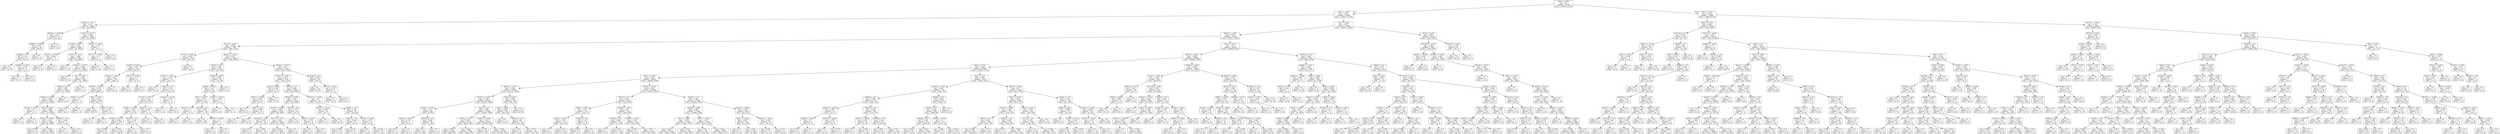 digraph Tree {
node [shape=box] ;
0 [label="X[6] <= 0.098\ngini = 0.5\nsamples = 84796\nvalue = [42502, 42294]"] ;
1 [label="X[4] <= -0.197\ngini = 0.457\nsamples = 60992\nvalue = [39414, 21578]"] ;
0 -> 1 [labeldistance=2.5, labelangle=45, headlabel="True"] ;
2 [label="X[492] <= -0.0\ngini = 0.017\nsamples = 4999\nvalue = [43, 4956]"] ;
1 -> 2 ;
3 [label="X[199] <= -0.005\ngini = 0.457\nsamples = 34\nvalue = [22, 12]"] ;
2 -> 3 ;
4 [label="X[208] <= -0.009\ngini = 0.337\nsamples = 28\nvalue = [22, 6]"] ;
3 -> 4 ;
5 [label="X[526] <= 0.0\ngini = 0.211\nsamples = 25\nvalue = [22, 3]"] ;
4 -> 5 ;
6 [label="gini = 0.0\nsamples = 21\nvalue = [21, 0]"] ;
5 -> 6 ;
7 [label="X[1086] <= 0.001\ngini = 0.375\nsamples = 4\nvalue = [1, 3]"] ;
5 -> 7 ;
8 [label="gini = 0.0\nsamples = 3\nvalue = [0, 3]"] ;
7 -> 8 ;
9 [label="gini = 0.0\nsamples = 1\nvalue = [1, 0]"] ;
7 -> 9 ;
10 [label="gini = 0.0\nsamples = 3\nvalue = [0, 3]"] ;
4 -> 10 ;
11 [label="gini = 0.0\nsamples = 6\nvalue = [0, 6]"] ;
3 -> 11 ;
12 [label="X[217] <= 0.033\ngini = 0.008\nsamples = 4965\nvalue = [21, 4944]"] ;
2 -> 12 ;
13 [label="X[159] <= -0.017\ngini = 0.007\nsamples = 4960\nvalue = [17, 4943]"] ;
12 -> 13 ;
14 [label="X[127] <= 0.796\ngini = 0.444\nsamples = 3\nvalue = [2, 1]"] ;
13 -> 14 ;
15 [label="gini = 0.0\nsamples = 2\nvalue = [2, 0]"] ;
14 -> 15 ;
16 [label="gini = 0.0\nsamples = 1\nvalue = [0, 1]"] ;
14 -> 16 ;
17 [label="X[137] <= -0.141\ngini = 0.006\nsamples = 4957\nvalue = [15, 4942]"] ;
13 -> 17 ;
18 [label="gini = 0.0\nsamples = 1\nvalue = [1, 0]"] ;
17 -> 18 ;
19 [label="X[204] <= -0.055\ngini = 0.006\nsamples = 4956\nvalue = [14, 4942]"] ;
17 -> 19 ;
20 [label="gini = 0.0\nsamples = 1\nvalue = [1, 0]"] ;
19 -> 20 ;
21 [label="X[7] <= 0.166\ngini = 0.005\nsamples = 4955\nvalue = [13, 4942]"] ;
19 -> 21 ;
22 [label="X[525] <= 0.0\ngini = 0.005\nsamples = 4954\nvalue = [12, 4942]"] ;
21 -> 22 ;
23 [label="X[303] <= -0.004\ngini = 0.004\nsamples = 4953\nvalue = [11, 4942]"] ;
22 -> 23 ;
24 [label="X[132] <= -0.05\ngini = 0.5\nsamples = 2\nvalue = [1, 1]"] ;
23 -> 24 ;
25 [label="gini = 0.0\nsamples = 1\nvalue = [1, 0]"] ;
24 -> 25 ;
26 [label="gini = 0.0\nsamples = 1\nvalue = [0, 1]"] ;
24 -> 26 ;
27 [label="X[52] <= 0.693\ngini = 0.004\nsamples = 4951\nvalue = [10, 4941]"] ;
23 -> 27 ;
28 [label="X[129] <= -0.281\ngini = 0.004\nsamples = 4948\nvalue = [9, 4939]"] ;
27 -> 28 ;
29 [label="gini = 0.278\nsamples = 6\nvalue = [1, 5]"] ;
28 -> 29 ;
30 [label="gini = 0.003\nsamples = 4942\nvalue = [8, 4934]"] ;
28 -> 30 ;
31 [label="X[495] <= -0.0\ngini = 0.444\nsamples = 3\nvalue = [1, 2]"] ;
27 -> 31 ;
32 [label="gini = 0.0\nsamples = 1\nvalue = [1, 0]"] ;
31 -> 32 ;
33 [label="gini = 0.0\nsamples = 2\nvalue = [0, 2]"] ;
31 -> 33 ;
34 [label="gini = 0.0\nsamples = 1\nvalue = [1, 0]"] ;
22 -> 34 ;
35 [label="gini = 0.0\nsamples = 1\nvalue = [1, 0]"] ;
21 -> 35 ;
36 [label="X[433] <= -0.014\ngini = 0.32\nsamples = 5\nvalue = [4, 1]"] ;
12 -> 36 ;
37 [label="X[173] <= -0.003\ngini = 0.5\nsamples = 2\nvalue = [1, 1]"] ;
36 -> 37 ;
38 [label="gini = 0.0\nsamples = 1\nvalue = [1, 0]"] ;
37 -> 38 ;
39 [label="gini = 0.0\nsamples = 1\nvalue = [0, 1]"] ;
37 -> 39 ;
40 [label="gini = 0.0\nsamples = 3\nvalue = [3, 0]"] ;
36 -> 40 ;
41 [label="X[1] <= 0.503\ngini = 0.417\nsamples = 55993\nvalue = [39371, 16622]"] ;
1 -> 41 ;
42 [label="X[243] <= -0.007\ngini = 0.363\nsamples = 51419\nvalue = [39191, 12228]"] ;
41 -> 42 ;
43 [label="X[11] <= -0.027\ngini = 0.329\nsamples = 3295\nvalue = [683, 2612]"] ;
42 -> 43 ;
44 [label="X[731] <= 0.001\ngini = 0.052\nsamples = 299\nvalue = [291, 8]"] ;
43 -> 44 ;
45 [label="X[507] <= 0.027\ngini = 0.04\nsamples = 297\nvalue = [291, 6]"] ;
44 -> 45 ;
46 [label="X[404] <= 0.032\ngini = 0.02\nsamples = 291\nvalue = [288, 3]"] ;
45 -> 46 ;
47 [label="X[752] <= -0.003\ngini = 0.014\nsamples = 290\nvalue = [288, 2]"] ;
46 -> 47 ;
48 [label="X[418] <= 0.0\ngini = 0.5\nsamples = 2\nvalue = [1, 1]"] ;
47 -> 48 ;
49 [label="gini = 0.0\nsamples = 1\nvalue = [0, 1]"] ;
48 -> 49 ;
50 [label="gini = 0.0\nsamples = 1\nvalue = [1, 0]"] ;
48 -> 50 ;
51 [label="X[2] <= 0.719\ngini = 0.007\nsamples = 288\nvalue = [287, 1]"] ;
47 -> 51 ;
52 [label="gini = 0.0\nsamples = 280\nvalue = [280, 0]"] ;
51 -> 52 ;
53 [label="X[238] <= 0.011\ngini = 0.219\nsamples = 8\nvalue = [7, 1]"] ;
51 -> 53 ;
54 [label="gini = 0.0\nsamples = 7\nvalue = [7, 0]"] ;
53 -> 54 ;
55 [label="gini = 0.0\nsamples = 1\nvalue = [0, 1]"] ;
53 -> 55 ;
56 [label="gini = 0.0\nsamples = 1\nvalue = [0, 1]"] ;
46 -> 56 ;
57 [label="X[157] <= 0.003\ngini = 0.5\nsamples = 6\nvalue = [3, 3]"] ;
45 -> 57 ;
58 [label="gini = 0.0\nsamples = 3\nvalue = [3, 0]"] ;
57 -> 58 ;
59 [label="gini = 0.0\nsamples = 3\nvalue = [0, 3]"] ;
57 -> 59 ;
60 [label="gini = 0.0\nsamples = 2\nvalue = [0, 2]"] ;
44 -> 60 ;
61 [label="X[262] <= -0.012\ngini = 0.227\nsamples = 2996\nvalue = [392, 2604]"] ;
43 -> 61 ;
62 [label="X[734] <= 0.0\ngini = 0.406\nsamples = 233\nvalue = [167, 66]"] ;
61 -> 62 ;
63 [label="X[11] <= -0.021\ngini = 0.177\nsamples = 173\nvalue = [156, 17]"] ;
62 -> 63 ;
64 [label="gini = 0.0\nsamples = 3\nvalue = [0, 3]"] ;
63 -> 64 ;
65 [label="X[621] <= 0.0\ngini = 0.151\nsamples = 170\nvalue = [156, 14]"] ;
63 -> 65 ;
66 [label="X[175] <= 0.027\ngini = 0.124\nsamples = 166\nvalue = [155, 11]"] ;
65 -> 66 ;
67 [label="X[188] <= 0.043\ngini = 0.104\nsamples = 163\nvalue = [154, 9]"] ;
66 -> 67 ;
68 [label="X[189] <= -0.113\ngini = 0.084\nsamples = 160\nvalue = [153, 7]"] ;
67 -> 68 ;
69 [label="gini = 0.469\nsamples = 8\nvalue = [5, 3]"] ;
68 -> 69 ;
70 [label="gini = 0.051\nsamples = 152\nvalue = [148, 4]"] ;
68 -> 70 ;
71 [label="X[524] <= -0.0\ngini = 0.444\nsamples = 3\nvalue = [1, 2]"] ;
67 -> 71 ;
72 [label="gini = 0.0\nsamples = 1\nvalue = [1, 0]"] ;
71 -> 72 ;
73 [label="gini = 0.0\nsamples = 2\nvalue = [0, 2]"] ;
71 -> 73 ;
74 [label="X[282] <= -0.0\ngini = 0.444\nsamples = 3\nvalue = [1, 2]"] ;
66 -> 74 ;
75 [label="gini = 0.0\nsamples = 1\nvalue = [1, 0]"] ;
74 -> 75 ;
76 [label="gini = 0.0\nsamples = 2\nvalue = [0, 2]"] ;
74 -> 76 ;
77 [label="X[159] <= -0.118\ngini = 0.375\nsamples = 4\nvalue = [1, 3]"] ;
65 -> 77 ;
78 [label="gini = 0.0\nsamples = 1\nvalue = [1, 0]"] ;
77 -> 78 ;
79 [label="gini = 0.0\nsamples = 3\nvalue = [0, 3]"] ;
77 -> 79 ;
80 [label="X[100] <= 0.007\ngini = 0.299\nsamples = 60\nvalue = [11, 49]"] ;
62 -> 80 ;
81 [label="X[460] <= 0.002\ngini = 0.14\nsamples = 53\nvalue = [4, 49]"] ;
80 -> 81 ;
82 [label="X[3] <= -0.577\ngini = 0.077\nsamples = 50\nvalue = [2, 48]"] ;
81 -> 82 ;
83 [label="X[1111] <= 0.0\ngini = 0.5\nsamples = 2\nvalue = [1, 1]"] ;
82 -> 83 ;
84 [label="gini = 0.0\nsamples = 1\nvalue = [0, 1]"] ;
83 -> 84 ;
85 [label="gini = 0.0\nsamples = 1\nvalue = [1, 0]"] ;
83 -> 85 ;
86 [label="X[716] <= 0.0\ngini = 0.041\nsamples = 48\nvalue = [1, 47]"] ;
82 -> 86 ;
87 [label="gini = 0.0\nsamples = 46\nvalue = [0, 46]"] ;
86 -> 87 ;
88 [label="X[347] <= -0.008\ngini = 0.5\nsamples = 2\nvalue = [1, 1]"] ;
86 -> 88 ;
89 [label="gini = 0.0\nsamples = 1\nvalue = [1, 0]"] ;
88 -> 89 ;
90 [label="gini = 0.0\nsamples = 1\nvalue = [0, 1]"] ;
88 -> 90 ;
91 [label="X[347] <= -0.012\ngini = 0.444\nsamples = 3\nvalue = [2, 1]"] ;
81 -> 91 ;
92 [label="gini = 0.0\nsamples = 2\nvalue = [2, 0]"] ;
91 -> 92 ;
93 [label="gini = 0.0\nsamples = 1\nvalue = [0, 1]"] ;
91 -> 93 ;
94 [label="gini = 0.0\nsamples = 7\nvalue = [7, 0]"] ;
80 -> 94 ;
95 [label="X[262] <= 0.243\ngini = 0.15\nsamples = 2763\nvalue = [225, 2538]"] ;
61 -> 95 ;
96 [label="X[147] <= -0.087\ngini = 0.117\nsamples = 2700\nvalue = [169, 2531]"] ;
95 -> 96 ;
97 [label="X[24] <= 0.066\ngini = 0.162\nsamples = 45\nvalue = [41, 4]"] ;
96 -> 97 ;
98 [label="X[16] <= -0.558\ngini = 0.089\nsamples = 43\nvalue = [41, 2]"] ;
97 -> 98 ;
99 [label="gini = 0.0\nsamples = 1\nvalue = [0, 1]"] ;
98 -> 99 ;
100 [label="X[58] <= 0.0\ngini = 0.046\nsamples = 42\nvalue = [41, 1]"] ;
98 -> 100 ;
101 [label="gini = 0.0\nsamples = 1\nvalue = [0, 1]"] ;
100 -> 101 ;
102 [label="gini = 0.0\nsamples = 41\nvalue = [41, 0]"] ;
100 -> 102 ;
103 [label="gini = 0.0\nsamples = 2\nvalue = [0, 2]"] ;
97 -> 103 ;
104 [label="X[538] <= 0.0\ngini = 0.092\nsamples = 2655\nvalue = [128, 2527]"] ;
96 -> 104 ;
105 [label="X[224] <= 0.508\ngini = 0.05\nsamples = 2531\nvalue = [65, 2466]"] ;
104 -> 105 ;
106 [label="X[179] <= -0.094\ngini = 0.038\nsamples = 2509\nvalue = [48, 2461]"] ;
105 -> 106 ;
107 [label="X[1063] <= -0.0\ngini = 0.453\nsamples = 49\nvalue = [17, 32]"] ;
106 -> 107 ;
108 [label="gini = 0.0\nsamples = 6\nvalue = [6, 0]"] ;
107 -> 108 ;
109 [label="gini = 0.381\nsamples = 43\nvalue = [11, 32]"] ;
107 -> 109 ;
110 [label="X[217] <= 0.574\ngini = 0.025\nsamples = 2460\nvalue = [31, 2429]"] ;
106 -> 110 ;
111 [label="gini = 0.022\nsamples = 2456\nvalue = [27, 2429]"] ;
110 -> 111 ;
112 [label="gini = 0.0\nsamples = 4\nvalue = [4, 0]"] ;
110 -> 112 ;
113 [label="X[715] <= 0.0\ngini = 0.351\nsamples = 22\nvalue = [17, 5]"] ;
105 -> 113 ;
114 [label="gini = 0.0\nsamples = 16\nvalue = [16, 0]"] ;
113 -> 114 ;
115 [label="X[167] <= 0.037\ngini = 0.278\nsamples = 6\nvalue = [1, 5]"] ;
113 -> 115 ;
116 [label="gini = 0.0\nsamples = 5\nvalue = [0, 5]"] ;
115 -> 116 ;
117 [label="gini = 0.0\nsamples = 1\nvalue = [1, 0]"] ;
115 -> 117 ;
118 [label="X[311] <= -0.002\ngini = 0.5\nsamples = 124\nvalue = [63, 61]"] ;
104 -> 118 ;
119 [label="X[311] <= -0.054\ngini = 0.046\nsamples = 42\nvalue = [41, 1]"] ;
118 -> 119 ;
120 [label="gini = 0.0\nsamples = 1\nvalue = [0, 1]"] ;
119 -> 120 ;
121 [label="gini = 0.0\nsamples = 41\nvalue = [41, 0]"] ;
119 -> 121 ;
122 [label="X[408] <= -0.0\ngini = 0.393\nsamples = 82\nvalue = [22, 60]"] ;
118 -> 122 ;
123 [label="X[460] <= -0.0\ngini = 0.444\nsamples = 27\nvalue = [18, 9]"] ;
122 -> 123 ;
124 [label="gini = 0.188\nsamples = 19\nvalue = [17, 2]"] ;
123 -> 124 ;
125 [label="gini = 0.219\nsamples = 8\nvalue = [1, 7]"] ;
123 -> 125 ;
126 [label="X[310] <= -0.007\ngini = 0.135\nsamples = 55\nvalue = [4, 51]"] ;
122 -> 126 ;
127 [label="gini = 0.0\nsamples = 3\nvalue = [3, 0]"] ;
126 -> 127 ;
128 [label="gini = 0.038\nsamples = 52\nvalue = [1, 51]"] ;
126 -> 128 ;
129 [label="X[769] <= 0.0\ngini = 0.198\nsamples = 63\nvalue = [56, 7]"] ;
95 -> 129 ;
130 [label="gini = 0.0\nsamples = 55\nvalue = [55, 0]"] ;
129 -> 130 ;
131 [label="X[114] <= 0.001\ngini = 0.219\nsamples = 8\nvalue = [1, 7]"] ;
129 -> 131 ;
132 [label="gini = 0.0\nsamples = 1\nvalue = [1, 0]"] ;
131 -> 132 ;
133 [label="gini = 0.0\nsamples = 7\nvalue = [0, 7]"] ;
131 -> 133 ;
134 [label="X[12] <= 0.315\ngini = 0.32\nsamples = 48124\nvalue = [38508, 9616]"] ;
42 -> 134 ;
135 [label="X[274] <= 0.001\ngini = 0.286\nsamples = 45962\nvalue = [38024, 7938]"] ;
134 -> 135 ;
136 [label="X[2] <= 0.718\ngini = 0.264\nsamples = 44894\nvalue = [37853, 7041]"] ;
135 -> 136 ;
137 [label="X[21] <= 0.008\ngini = 0.242\nsamples = 42418\nvalue = [36448, 5970]"] ;
136 -> 137 ;
138 [label="X[118] <= 0.178\ngini = 0.166\nsamples = 23635\nvalue = [21470, 2165]"] ;
137 -> 138 ;
139 [label="X[197] <= -0.033\ngini = 0.159\nsamples = 23450\nvalue = [21401, 2049]"] ;
138 -> 139 ;
140 [label="X[238] <= -0.022\ngini = 0.23\nsamples = 68\nvalue = [9, 59]"] ;
139 -> 140 ;
141 [label="X[315] <= 0.031\ngini = 0.219\nsamples = 8\nvalue = [7, 1]"] ;
140 -> 141 ;
142 [label="gini = 0.0\nsamples = 7\nvalue = [7, 0]"] ;
141 -> 142 ;
143 [label="gini = 0.0\nsamples = 1\nvalue = [0, 1]"] ;
141 -> 143 ;
144 [label="X[1076] <= 0.0\ngini = 0.064\nsamples = 60\nvalue = [2, 58]"] ;
140 -> 144 ;
145 [label="gini = 0.0\nsamples = 58\nvalue = [0, 58]"] ;
144 -> 145 ;
146 [label="gini = 0.0\nsamples = 2\nvalue = [2, 0]"] ;
144 -> 146 ;
147 [label="X[9] <= -0.29\ngini = 0.156\nsamples = 23382\nvalue = [21392, 1990]"] ;
139 -> 147 ;
148 [label="X[773] <= -0.0\ngini = 0.292\nsamples = 3153\nvalue = [2593, 560]"] ;
147 -> 148 ;
149 [label="gini = 0.158\nsamples = 1049\nvalue = [958, 91]"] ;
148 -> 149 ;
150 [label="gini = 0.346\nsamples = 2104\nvalue = [1635, 469]"] ;
148 -> 150 ;
151 [label="X[287] <= -0.002\ngini = 0.131\nsamples = 20229\nvalue = [18799, 1430]"] ;
147 -> 151 ;
152 [label="gini = 0.139\nsamples = 40\nvalue = [3, 37]"] ;
151 -> 152 ;
153 [label="gini = 0.128\nsamples = 20189\nvalue = [18796, 1393]"] ;
151 -> 153 ;
154 [label="X[18] <= 0.033\ngini = 0.468\nsamples = 185\nvalue = [69, 116]"] ;
138 -> 154 ;
155 [label="X[0] <= -0.906\ngini = 0.418\nsamples = 165\nvalue = [49, 116]"] ;
154 -> 155 ;
156 [label="gini = 0.0\nsamples = 13\nvalue = [13, 0]"] ;
155 -> 156 ;
157 [label="X[354] <= -0.0\ngini = 0.361\nsamples = 152\nvalue = [36, 116]"] ;
155 -> 157 ;
158 [label="gini = 0.0\nsamples = 6\nvalue = [6, 0]"] ;
157 -> 158 ;
159 [label="gini = 0.327\nsamples = 146\nvalue = [30, 116]"] ;
157 -> 159 ;
160 [label="gini = 0.0\nsamples = 20\nvalue = [20, 0]"] ;
154 -> 160 ;
161 [label="X[158] <= -0.051\ngini = 0.323\nsamples = 18783\nvalue = [14978, 3805]"] ;
137 -> 161 ;
162 [label="X[773] <= -0.0\ngini = 0.481\nsamples = 838\nvalue = [338, 500]"] ;
161 -> 162 ;
163 [label="X[66] <= 0.279\ngini = 0.22\nsamples = 135\nvalue = [118, 17]"] ;
162 -> 163 ;
164 [label="X[44] <= -0.251\ngini = 0.147\nsamples = 125\nvalue = [115, 10]"] ;
163 -> 164 ;
165 [label="gini = 0.0\nsamples = 2\nvalue = [0, 2]"] ;
164 -> 165 ;
166 [label="gini = 0.122\nsamples = 123\nvalue = [115, 8]"] ;
164 -> 166 ;
167 [label="X[400] <= 0.0\ngini = 0.42\nsamples = 10\nvalue = [3, 7]"] ;
163 -> 167 ;
168 [label="gini = 0.219\nsamples = 8\nvalue = [1, 7]"] ;
167 -> 168 ;
169 [label="gini = 0.0\nsamples = 2\nvalue = [2, 0]"] ;
167 -> 169 ;
170 [label="X[259] <= -0.003\ngini = 0.43\nsamples = 703\nvalue = [220, 483]"] ;
162 -> 170 ;
171 [label="X[764] <= -0.0\ngini = 0.063\nsamples = 122\nvalue = [4, 118]"] ;
170 -> 171 ;
172 [label="gini = 0.0\nsamples = 3\nvalue = [3, 0]"] ;
171 -> 172 ;
173 [label="gini = 0.017\nsamples = 119\nvalue = [1, 118]"] ;
171 -> 173 ;
174 [label="X[269] <= -0.001\ngini = 0.467\nsamples = 581\nvalue = [216, 365]"] ;
170 -> 174 ;
175 [label="gini = 0.381\nsamples = 43\nvalue = [32, 11]"] ;
174 -> 175 ;
176 [label="gini = 0.45\nsamples = 538\nvalue = [184, 354]"] ;
174 -> 176 ;
177 [label="X[445] <= 0.0\ngini = 0.301\nsamples = 17945\nvalue = [14640, 3305]"] ;
161 -> 177 ;
178 [label="X[208] <= 0.004\ngini = 0.287\nsamples = 17664\nvalue = [14596, 3068]"] ;
177 -> 178 ;
179 [label="X[7] <= 0.228\ngini = 0.235\nsamples = 13295\nvalue = [11483, 1812]"] ;
178 -> 179 ;
180 [label="gini = 0.211\nsamples = 12453\nvalue = [10961, 1492]"] ;
179 -> 180 ;
181 [label="gini = 0.471\nsamples = 842\nvalue = [522, 320]"] ;
179 -> 181 ;
182 [label="X[57] <= -0.026\ngini = 0.41\nsamples = 4369\nvalue = [3113, 1256]"] ;
178 -> 182 ;
183 [label="gini = 0.101\nsamples = 543\nvalue = [514, 29]"] ;
182 -> 183 ;
184 [label="gini = 0.436\nsamples = 3826\nvalue = [2599, 1227]"] ;
182 -> 184 ;
185 [label="X[474] <= 0.006\ngini = 0.264\nsamples = 281\nvalue = [44, 237]"] ;
177 -> 185 ;
186 [label="X[46] <= -0.044\ngini = 0.097\nsamples = 235\nvalue = [12, 223]"] ;
185 -> 186 ;
187 [label="gini = 0.0\nsamples = 6\nvalue = [6, 0]"] ;
186 -> 187 ;
188 [label="gini = 0.051\nsamples = 229\nvalue = [6, 223]"] ;
186 -> 188 ;
189 [label="X[274] <= -0.021\ngini = 0.423\nsamples = 46\nvalue = [32, 14]"] ;
185 -> 189 ;
190 [label="gini = 0.391\nsamples = 15\nvalue = [4, 11]"] ;
189 -> 190 ;
191 [label="gini = 0.175\nsamples = 31\nvalue = [28, 3]"] ;
189 -> 191 ;
192 [label="X[21] <= 0.01\ngini = 0.491\nsamples = 2476\nvalue = [1405, 1071]"] ;
136 -> 192 ;
193 [label="X[323] <= -0.001\ngini = 0.381\nsamples = 750\nvalue = [558, 192]"] ;
192 -> 193 ;
194 [label="X[499] <= -0.0\ngini = 0.489\nsamples = 279\nvalue = [160, 119]"] ;
193 -> 194 ;
195 [label="X[395] <= -0.001\ngini = 0.225\nsamples = 31\nvalue = [27, 4]"] ;
194 -> 195 ;
196 [label="X[289] <= 0.003\ngini = 0.5\nsamples = 6\nvalue = [3, 3]"] ;
195 -> 196 ;
197 [label="gini = 0.48\nsamples = 5\nvalue = [2, 3]"] ;
196 -> 197 ;
198 [label="gini = 0.0\nsamples = 1\nvalue = [1, 0]"] ;
196 -> 198 ;
199 [label="X[187] <= -0.005\ngini = 0.077\nsamples = 25\nvalue = [24, 1]"] ;
195 -> 199 ;
200 [label="gini = 0.0\nsamples = 21\nvalue = [21, 0]"] ;
199 -> 200 ;
201 [label="gini = 0.375\nsamples = 4\nvalue = [3, 1]"] ;
199 -> 201 ;
202 [label="X[436] <= -0.0\ngini = 0.497\nsamples = 248\nvalue = [133, 115]"] ;
194 -> 202 ;
203 [label="X[151] <= -0.008\ngini = 0.363\nsamples = 21\nvalue = [5, 16]"] ;
202 -> 203 ;
204 [label="gini = 0.0\nsamples = 2\nvalue = [2, 0]"] ;
203 -> 204 ;
205 [label="gini = 0.266\nsamples = 19\nvalue = [3, 16]"] ;
203 -> 205 ;
206 [label="X[1096] <= -0.0\ngini = 0.492\nsamples = 227\nvalue = [128, 99]"] ;
202 -> 206 ;
207 [label="gini = 0.496\nsamples = 81\nvalue = [37, 44]"] ;
206 -> 207 ;
208 [label="gini = 0.47\nsamples = 146\nvalue = [91, 55]"] ;
206 -> 208 ;
209 [label="X[259] <= 0.01\ngini = 0.262\nsamples = 471\nvalue = [398, 73]"] ;
193 -> 209 ;
210 [label="X[254] <= 0.0\ngini = 0.249\nsamples = 466\nvalue = [398, 68]"] ;
209 -> 210 ;
211 [label="X[548] <= 0.0\ngini = 0.359\nsamples = 239\nvalue = [183, 56]"] ;
210 -> 211 ;
212 [label="gini = 0.193\nsamples = 83\nvalue = [74, 9]"] ;
211 -> 212 ;
213 [label="gini = 0.421\nsamples = 156\nvalue = [109, 47]"] ;
211 -> 213 ;
214 [label="X[32] <= -0.424\ngini = 0.1\nsamples = 227\nvalue = [215, 12]"] ;
210 -> 214 ;
215 [label="gini = 0.469\nsamples = 8\nvalue = [3, 5]"] ;
214 -> 215 ;
216 [label="gini = 0.062\nsamples = 219\nvalue = [212, 7]"] ;
214 -> 216 ;
217 [label="gini = 0.0\nsamples = 5\nvalue = [0, 5]"] ;
209 -> 217 ;
218 [label="X[215] <= 0.006\ngini = 0.5\nsamples = 1726\nvalue = [847, 879]"] ;
192 -> 218 ;
219 [label="X[63] <= 0.023\ngini = 0.499\nsamples = 1588\nvalue = [835, 753]"] ;
218 -> 219 ;
220 [label="X[112] <= -0.008\ngini = 0.499\nsamples = 1007\nvalue = [476, 531]"] ;
219 -> 220 ;
221 [label="X[257] <= 0.0\ngini = 0.495\nsamples = 420\nvalue = [230, 190]"] ;
220 -> 221 ;
222 [label="gini = 0.499\nsamples = 380\nvalue = [198, 182]"] ;
221 -> 222 ;
223 [label="gini = 0.32\nsamples = 40\nvalue = [32, 8]"] ;
221 -> 223 ;
224 [label="X[402] <= -0.0\ngini = 0.487\nsamples = 587\nvalue = [246, 341]"] ;
220 -> 224 ;
225 [label="gini = 0.337\nsamples = 14\nvalue = [11, 3]"] ;
224 -> 225 ;
226 [label="gini = 0.484\nsamples = 573\nvalue = [235, 338]"] ;
224 -> 226 ;
227 [label="X[18] <= 0.018\ngini = 0.472\nsamples = 581\nvalue = [359, 222]"] ;
219 -> 227 ;
228 [label="X[312] <= 0.0\ngini = 0.479\nsamples = 558\nvalue = [336, 222]"] ;
227 -> 228 ;
229 [label="gini = 0.5\nsamples = 153\nvalue = [75, 78]"] ;
228 -> 229 ;
230 [label="gini = 0.458\nsamples = 405\nvalue = [261, 144]"] ;
228 -> 230 ;
231 [label="gini = 0.0\nsamples = 23\nvalue = [23, 0]"] ;
227 -> 231 ;
232 [label="X[608] <= -0.0\ngini = 0.159\nsamples = 138\nvalue = [12, 126]"] ;
218 -> 232 ;
233 [label="X[96] <= 0.001\ngini = 0.408\nsamples = 35\nvalue = [10, 25]"] ;
232 -> 233 ;
234 [label="gini = 0.0\nsamples = 4\nvalue = [4, 0]"] ;
233 -> 234 ;
235 [label="X[181] <= 0.013\ngini = 0.312\nsamples = 31\nvalue = [6, 25]"] ;
233 -> 235 ;
236 [label="gini = 0.18\nsamples = 20\nvalue = [2, 18]"] ;
235 -> 236 ;
237 [label="gini = 0.463\nsamples = 11\nvalue = [4, 7]"] ;
235 -> 237 ;
238 [label="X[150] <= -0.289\ngini = 0.038\nsamples = 103\nvalue = [2, 101]"] ;
232 -> 238 ;
239 [label="X[197] <= -0.017\ngini = 0.172\nsamples = 21\nvalue = [2, 19]"] ;
238 -> 239 ;
240 [label="gini = 0.1\nsamples = 19\nvalue = [1, 18]"] ;
239 -> 240 ;
241 [label="gini = 0.5\nsamples = 2\nvalue = [1, 1]"] ;
239 -> 241 ;
242 [label="gini = 0.0\nsamples = 82\nvalue = [0, 82]"] ;
238 -> 242 ;
243 [label="X[258] <= 0.006\ngini = 0.269\nsamples = 1068\nvalue = [171, 897]"] ;
135 -> 243 ;
244 [label="X[21] <= -0.052\ngini = 0.129\nsamples = 910\nvalue = [63, 847]"] ;
243 -> 244 ;
245 [label="X[355] <= 0.0\ngini = 0.301\nsamples = 38\nvalue = [31, 7]"] ;
244 -> 245 ;
246 [label="X[29] <= 0.024\ngini = 0.061\nsamples = 32\nvalue = [31, 1]"] ;
245 -> 246 ;
247 [label="gini = 0.0\nsamples = 31\nvalue = [31, 0]"] ;
246 -> 247 ;
248 [label="gini = 0.0\nsamples = 1\nvalue = [0, 1]"] ;
246 -> 248 ;
249 [label="gini = 0.0\nsamples = 6\nvalue = [0, 6]"] ;
245 -> 249 ;
250 [label="X[1119] <= 0.001\ngini = 0.071\nsamples = 872\nvalue = [32, 840]"] ;
244 -> 250 ;
251 [label="X[103] <= -0.123\ngini = 0.044\nsamples = 849\nvalue = [19, 830]"] ;
250 -> 251 ;
252 [label="gini = 0.0\nsamples = 2\nvalue = [2, 0]"] ;
251 -> 252 ;
253 [label="X[523] <= 0.381\ngini = 0.039\nsamples = 847\nvalue = [17, 830]"] ;
251 -> 253 ;
254 [label="X[575] <= -0.046\ngini = 0.037\nsamples = 846\nvalue = [16, 830]"] ;
253 -> 254 ;
255 [label="gini = 0.0\nsamples = 1\nvalue = [1, 0]"] ;
254 -> 255 ;
256 [label="gini = 0.035\nsamples = 845\nvalue = [15, 830]"] ;
254 -> 256 ;
257 [label="gini = 0.0\nsamples = 1\nvalue = [1, 0]"] ;
253 -> 257 ;
258 [label="X[631] <= 0.0\ngini = 0.491\nsamples = 23\nvalue = [13, 10]"] ;
250 -> 258 ;
259 [label="X[184] <= -0.011\ngini = 0.153\nsamples = 12\nvalue = [11, 1]"] ;
258 -> 259 ;
260 [label="gini = 0.0\nsamples = 1\nvalue = [0, 1]"] ;
259 -> 260 ;
261 [label="gini = 0.0\nsamples = 11\nvalue = [11, 0]"] ;
259 -> 261 ;
262 [label="X[107] <= 0.013\ngini = 0.298\nsamples = 11\nvalue = [2, 9]"] ;
258 -> 262 ;
263 [label="X[487] <= -0.002\ngini = 0.48\nsamples = 5\nvalue = [2, 3]"] ;
262 -> 263 ;
264 [label="gini = 0.0\nsamples = 3\nvalue = [0, 3]"] ;
263 -> 264 ;
265 [label="gini = 0.0\nsamples = 2\nvalue = [2, 0]"] ;
263 -> 265 ;
266 [label="gini = 0.0\nsamples = 6\nvalue = [0, 6]"] ;
262 -> 266 ;
267 [label="X[347] <= 0.004\ngini = 0.433\nsamples = 158\nvalue = [108, 50]"] ;
243 -> 267 ;
268 [label="X[273] <= 0.013\ngini = 0.344\nsamples = 136\nvalue = [106, 30]"] ;
267 -> 268 ;
269 [label="X[20] <= -0.039\ngini = 0.253\nsamples = 121\nvalue = [103, 18]"] ;
268 -> 269 ;
270 [label="X[109] <= 0.001\ngini = 0.459\nsamples = 14\nvalue = [5, 9]"] ;
269 -> 270 ;
271 [label="gini = 0.0\nsamples = 4\nvalue = [4, 0]"] ;
270 -> 271 ;
272 [label="X[1083] <= 0.0\ngini = 0.18\nsamples = 10\nvalue = [1, 9]"] ;
270 -> 272 ;
273 [label="gini = 0.0\nsamples = 8\nvalue = [0, 8]"] ;
272 -> 273 ;
274 [label="gini = 0.5\nsamples = 2\nvalue = [1, 1]"] ;
272 -> 274 ;
275 [label="X[359] <= -0.082\ngini = 0.154\nsamples = 107\nvalue = [98, 9]"] ;
269 -> 275 ;
276 [label="X[208] <= -0.038\ngini = 0.496\nsamples = 11\nvalue = [5, 6]"] ;
275 -> 276 ;
277 [label="gini = 0.0\nsamples = 3\nvalue = [0, 3]"] ;
276 -> 277 ;
278 [label="gini = 0.469\nsamples = 8\nvalue = [5, 3]"] ;
276 -> 278 ;
279 [label="X[727] <= -0.001\ngini = 0.061\nsamples = 96\nvalue = [93, 3]"] ;
275 -> 279 ;
280 [label="gini = 0.0\nsamples = 1\nvalue = [0, 1]"] ;
279 -> 280 ;
281 [label="gini = 0.041\nsamples = 95\nvalue = [93, 2]"] ;
279 -> 281 ;
282 [label="X[228] <= -0.011\ngini = 0.32\nsamples = 15\nvalue = [3, 12]"] ;
268 -> 282 ;
283 [label="gini = 0.0\nsamples = 12\nvalue = [0, 12]"] ;
282 -> 283 ;
284 [label="gini = 0.0\nsamples = 3\nvalue = [3, 0]"] ;
282 -> 284 ;
285 [label="X[612] <= -0.0\ngini = 0.165\nsamples = 22\nvalue = [2, 20]"] ;
267 -> 285 ;
286 [label="X[313] <= 0.017\ngini = 0.444\nsamples = 3\nvalue = [2, 1]"] ;
285 -> 286 ;
287 [label="gini = 0.5\nsamples = 2\nvalue = [1, 1]"] ;
286 -> 287 ;
288 [label="gini = 0.0\nsamples = 1\nvalue = [1, 0]"] ;
286 -> 288 ;
289 [label="gini = 0.0\nsamples = 19\nvalue = [0, 19]"] ;
285 -> 289 ;
290 [label="X[1074] <= 0.0\ngini = 0.348\nsamples = 2162\nvalue = [484, 1678]"] ;
134 -> 290 ;
291 [label="X[296] <= -0.031\ngini = 0.062\nsamples = 1629\nvalue = [52, 1577]"] ;
290 -> 291 ;
292 [label="X[382] <= -0.008\ngini = 0.087\nsamples = 22\nvalue = [21, 1]"] ;
291 -> 292 ;
293 [label="X[241] <= -0.0\ngini = 0.444\nsamples = 3\nvalue = [2, 1]"] ;
292 -> 293 ;
294 [label="gini = 0.0\nsamples = 2\nvalue = [2, 0]"] ;
293 -> 294 ;
295 [label="gini = 0.0\nsamples = 1\nvalue = [0, 1]"] ;
293 -> 295 ;
296 [label="gini = 0.0\nsamples = 19\nvalue = [19, 0]"] ;
292 -> 296 ;
297 [label="X[29] <= -0.082\ngini = 0.038\nsamples = 1607\nvalue = [31, 1576]"] ;
291 -> 297 ;
298 [label="gini = 0.0\nsamples = 8\nvalue = [8, 0]"] ;
297 -> 298 ;
299 [label="X[18] <= 0.565\ngini = 0.028\nsamples = 1599\nvalue = [23, 1576]"] ;
297 -> 299 ;
300 [label="X[437] <= 0.051\ngini = 0.014\nsamples = 1574\nvalue = [11, 1563]"] ;
299 -> 300 ;
301 [label="X[53] <= 0.648\ngini = 0.01\nsamples = 1571\nvalue = [8, 1563]"] ;
300 -> 301 ;
302 [label="X[90] <= 0.689\ngini = 0.009\nsamples = 1570\nvalue = [7, 1563]"] ;
301 -> 302 ;
303 [label="gini = 0.008\nsamples = 1569\nvalue = [6, 1563]"] ;
302 -> 303 ;
304 [label="gini = 0.0\nsamples = 1\nvalue = [1, 0]"] ;
302 -> 304 ;
305 [label="gini = 0.0\nsamples = 1\nvalue = [1, 0]"] ;
301 -> 305 ;
306 [label="gini = 0.0\nsamples = 3\nvalue = [3, 0]"] ;
300 -> 306 ;
307 [label="X[24] <= 0.023\ngini = 0.499\nsamples = 25\nvalue = [12, 13]"] ;
299 -> 307 ;
308 [label="X[1081] <= 0.0\ngini = 0.26\nsamples = 13\nvalue = [11, 2]"] ;
307 -> 308 ;
309 [label="gini = 0.0\nsamples = 2\nvalue = [0, 2]"] ;
308 -> 309 ;
310 [label="gini = 0.0\nsamples = 11\nvalue = [11, 0]"] ;
308 -> 310 ;
311 [label="X[263] <= 0.003\ngini = 0.153\nsamples = 12\nvalue = [1, 11]"] ;
307 -> 311 ;
312 [label="gini = 0.0\nsamples = 11\nvalue = [0, 11]"] ;
311 -> 312 ;
313 [label="gini = 0.0\nsamples = 1\nvalue = [1, 0]"] ;
311 -> 313 ;
314 [label="X[760] <= 0.0\ngini = 0.307\nsamples = 533\nvalue = [432, 101]"] ;
290 -> 314 ;
315 [label="X[4] <= -0.074\ngini = 0.165\nsamples = 11\nvalue = [1, 10]"] ;
314 -> 315 ;
316 [label="gini = 0.0\nsamples = 10\nvalue = [0, 10]"] ;
315 -> 316 ;
317 [label="gini = 0.0\nsamples = 1\nvalue = [1, 0]"] ;
315 -> 317 ;
318 [label="X[1101] <= 0.0\ngini = 0.288\nsamples = 522\nvalue = [431, 91]"] ;
314 -> 318 ;
319 [label="X[554] <= 0.0\ngini = 0.355\nsamples = 355\nvalue = [273, 82]"] ;
318 -> 319 ;
320 [label="X[525] <= 0.0\ngini = 0.408\nsamples = 259\nvalue = [185, 74]"] ;
319 -> 320 ;
321 [label="X[485] <= -0.0\ngini = 0.5\nsamples = 73\nvalue = [36, 37]"] ;
320 -> 321 ;
322 [label="X[329] <= 0.0\ngini = 0.236\nsamples = 22\nvalue = [19, 3]"] ;
321 -> 322 ;
323 [label="gini = 0.0\nsamples = 2\nvalue = [0, 2]"] ;
322 -> 323 ;
324 [label="gini = 0.095\nsamples = 20\nvalue = [19, 1]"] ;
322 -> 324 ;
325 [label="X[185] <= -0.0\ngini = 0.444\nsamples = 51\nvalue = [17, 34]"] ;
321 -> 325 ;
326 [label="gini = 0.111\nsamples = 17\nvalue = [1, 16]"] ;
325 -> 326 ;
327 [label="gini = 0.498\nsamples = 34\nvalue = [16, 18]"] ;
325 -> 327 ;
328 [label="X[368] <= -0.0\ngini = 0.319\nsamples = 186\nvalue = [149, 37]"] ;
320 -> 328 ;
329 [label="gini = 0.0\nsamples = 3\nvalue = [0, 3]"] ;
328 -> 329 ;
330 [label="X[635] <= 0.0\ngini = 0.303\nsamples = 183\nvalue = [149, 34]"] ;
328 -> 330 ;
331 [label="gini = 0.285\nsamples = 180\nvalue = [149, 31]"] ;
330 -> 331 ;
332 [label="gini = 0.0\nsamples = 3\nvalue = [0, 3]"] ;
330 -> 332 ;
333 [label="X[79] <= -0.024\ngini = 0.153\nsamples = 96\nvalue = [88, 8]"] ;
319 -> 333 ;
334 [label="gini = 0.0\nsamples = 2\nvalue = [0, 2]"] ;
333 -> 334 ;
335 [label="X[524] <= -0.0\ngini = 0.12\nsamples = 94\nvalue = [88, 6]"] ;
333 -> 335 ;
336 [label="X[39] <= 0.002\ngini = 0.48\nsamples = 5\nvalue = [2, 3]"] ;
335 -> 336 ;
337 [label="gini = 0.0\nsamples = 2\nvalue = [2, 0]"] ;
336 -> 337 ;
338 [label="gini = 0.0\nsamples = 3\nvalue = [0, 3]"] ;
336 -> 338 ;
339 [label="X[62] <= 0.044\ngini = 0.065\nsamples = 89\nvalue = [86, 3]"] ;
335 -> 339 ;
340 [label="gini = 0.044\nsamples = 88\nvalue = [86, 2]"] ;
339 -> 340 ;
341 [label="gini = 0.0\nsamples = 1\nvalue = [0, 1]"] ;
339 -> 341 ;
342 [label="X[202] <= 0.001\ngini = 0.102\nsamples = 167\nvalue = [158, 9]"] ;
318 -> 342 ;
343 [label="X[380] <= 0.001\ngini = 0.043\nsamples = 135\nvalue = [132, 3]"] ;
342 -> 343 ;
344 [label="X[5] <= -0.168\ngini = 0.03\nsamples = 132\nvalue = [130, 2]"] ;
343 -> 344 ;
345 [label="X[472] <= 0.005\ngini = 0.245\nsamples = 14\nvalue = [12, 2]"] ;
344 -> 345 ;
346 [label="gini = 0.153\nsamples = 12\nvalue = [11, 1]"] ;
345 -> 346 ;
347 [label="gini = 0.5\nsamples = 2\nvalue = [1, 1]"] ;
345 -> 347 ;
348 [label="gini = 0.0\nsamples = 118\nvalue = [118, 0]"] ;
344 -> 348 ;
349 [label="X[41] <= 0.031\ngini = 0.444\nsamples = 3\nvalue = [2, 1]"] ;
343 -> 349 ;
350 [label="gini = 0.0\nsamples = 2\nvalue = [2, 0]"] ;
349 -> 350 ;
351 [label="gini = 0.0\nsamples = 1\nvalue = [0, 1]"] ;
349 -> 351 ;
352 [label="X[1126] <= 0.0\ngini = 0.305\nsamples = 32\nvalue = [26, 6]"] ;
342 -> 352 ;
353 [label="gini = 0.0\nsamples = 13\nvalue = [13, 0]"] ;
352 -> 353 ;
354 [label="X[729] <= -0.0\ngini = 0.432\nsamples = 19\nvalue = [13, 6]"] ;
352 -> 354 ;
355 [label="X[605] <= -0.0\ngini = 0.49\nsamples = 7\nvalue = [3, 4]"] ;
354 -> 355 ;
356 [label="gini = 0.375\nsamples = 4\nvalue = [3, 1]"] ;
355 -> 356 ;
357 [label="gini = 0.0\nsamples = 3\nvalue = [0, 3]"] ;
355 -> 357 ;
358 [label="X[240] <= -0.001\ngini = 0.278\nsamples = 12\nvalue = [10, 2]"] ;
354 -> 358 ;
359 [label="gini = 0.0\nsamples = 6\nvalue = [6, 0]"] ;
358 -> 359 ;
360 [label="gini = 0.444\nsamples = 6\nvalue = [4, 2]"] ;
358 -> 360 ;
361 [label="X[15] <= 0.172\ngini = 0.076\nsamples = 4574\nvalue = [180, 4394]"] ;
41 -> 361 ;
362 [label="X[1128] <= -0.002\ngini = 0.045\nsamples = 4491\nvalue = [104, 4387]"] ;
361 -> 362 ;
363 [label="X[249] <= -0.002\ngini = 0.444\nsamples = 12\nvalue = [8, 4]"] ;
362 -> 363 ;
364 [label="gini = 0.0\nsamples = 4\nvalue = [0, 4]"] ;
363 -> 364 ;
365 [label="gini = 0.0\nsamples = 8\nvalue = [8, 0]"] ;
363 -> 365 ;
366 [label="X[745] <= -0.098\ngini = 0.042\nsamples = 4479\nvalue = [96, 4383]"] ;
362 -> 366 ;
367 [label="gini = 0.0\nsamples = 3\nvalue = [3, 0]"] ;
366 -> 367 ;
368 [label="X[144] <= -0.031\ngini = 0.041\nsamples = 4476\nvalue = [93, 4383]"] ;
366 -> 368 ;
369 [label="gini = 0.0\nsamples = 2\nvalue = [2, 0]"] ;
368 -> 369 ;
370 [label="X[47] <= -0.535\ngini = 0.04\nsamples = 4474\nvalue = [91, 4383]"] ;
368 -> 370 ;
371 [label="gini = 0.0\nsamples = 2\nvalue = [2, 0]"] ;
370 -> 371 ;
372 [label="X[450] <= 0.379\ngini = 0.039\nsamples = 4472\nvalue = [89, 4383]"] ;
370 -> 372 ;
373 [label="X[371] <= -0.444\ngini = 0.039\nsamples = 4471\nvalue = [88, 4383]"] ;
372 -> 373 ;
374 [label="gini = 0.0\nsamples = 1\nvalue = [1, 0]"] ;
373 -> 374 ;
375 [label="X[924] <= -0.105\ngini = 0.038\nsamples = 4470\nvalue = [87, 4383]"] ;
373 -> 375 ;
376 [label="gini = 0.0\nsamples = 1\nvalue = [1, 0]"] ;
375 -> 376 ;
377 [label="X[236] <= 0.654\ngini = 0.038\nsamples = 4469\nvalue = [86, 4383]"] ;
375 -> 377 ;
378 [label="gini = 0.037\nsamples = 4468\nvalue = [85, 4383]"] ;
377 -> 378 ;
379 [label="gini = 0.0\nsamples = 1\nvalue = [1, 0]"] ;
377 -> 379 ;
380 [label="gini = 0.0\nsamples = 1\nvalue = [1, 0]"] ;
372 -> 380 ;
381 [label="X[234] <= 0.004\ngini = 0.154\nsamples = 83\nvalue = [76, 7]"] ;
361 -> 381 ;
382 [label="gini = 0.0\nsamples = 76\nvalue = [76, 0]"] ;
381 -> 382 ;
383 [label="gini = 0.0\nsamples = 7\nvalue = [0, 7]"] ;
381 -> 383 ;
384 [label="X[4] <= 0.304\ngini = 0.226\nsamples = 23804\nvalue = [3088, 20716]"] ;
0 -> 384 [labeldistance=2.5, labelangle=-45, headlabel="False"] ;
385 [label="X[64] <= -0.375\ngini = 0.045\nsamples = 20900\nvalue = [479, 20421]"] ;
384 -> 385 ;
386 [label="X[1113] <= 0.0\ngini = 0.419\nsamples = 124\nvalue = [87, 37]"] ;
385 -> 386 ;
387 [label="X[287] <= -0.0\ngini = 0.142\nsamples = 39\nvalue = [36, 3]"] ;
386 -> 387 ;
388 [label="X[67] <= 0.093\ngini = 0.444\nsamples = 3\nvalue = [1, 2]"] ;
387 -> 388 ;
389 [label="gini = 0.0\nsamples = 2\nvalue = [0, 2]"] ;
388 -> 389 ;
390 [label="gini = 0.0\nsamples = 1\nvalue = [1, 0]"] ;
388 -> 390 ;
391 [label="X[34] <= -0.334\ngini = 0.054\nsamples = 36\nvalue = [35, 1]"] ;
387 -> 391 ;
392 [label="gini = 0.0\nsamples = 1\nvalue = [0, 1]"] ;
391 -> 392 ;
393 [label="gini = 0.0\nsamples = 35\nvalue = [35, 0]"] ;
391 -> 393 ;
394 [label="X[769] <= 0.0\ngini = 0.48\nsamples = 85\nvalue = [51, 34]"] ;
386 -> 394 ;
395 [label="X[8] <= 0.054\ngini = 0.447\nsamples = 77\nvalue = [51, 26]"] ;
394 -> 395 ;
396 [label="gini = 0.0\nsamples = 17\nvalue = [17, 0]"] ;
395 -> 396 ;
397 [label="X[389] <= -0.0\ngini = 0.491\nsamples = 60\nvalue = [34, 26]"] ;
395 -> 397 ;
398 [label="X[755] <= -0.0\ngini = 0.481\nsamples = 57\nvalue = [34, 23]"] ;
397 -> 398 ;
399 [label="gini = 0.0\nsamples = 6\nvalue = [6, 0]"] ;
398 -> 399 ;
400 [label="X[216] <= 0.0\ngini = 0.495\nsamples = 51\nvalue = [28, 23]"] ;
398 -> 400 ;
401 [label="X[1074] <= -0.0\ngini = 0.32\nsamples = 10\nvalue = [2, 8]"] ;
400 -> 401 ;
402 [label="X[177] <= 0.015\ngini = 0.48\nsamples = 5\nvalue = [2, 3]"] ;
401 -> 402 ;
403 [label="gini = 0.0\nsamples = 2\nvalue = [0, 2]"] ;
402 -> 403 ;
404 [label="X[1118] <= 0.0\ngini = 0.444\nsamples = 3\nvalue = [2, 1]"] ;
402 -> 404 ;
405 [label="gini = 0.5\nsamples = 2\nvalue = [1, 1]"] ;
404 -> 405 ;
406 [label="gini = 0.0\nsamples = 1\nvalue = [1, 0]"] ;
404 -> 406 ;
407 [label="gini = 0.0\nsamples = 5\nvalue = [0, 5]"] ;
401 -> 407 ;
408 [label="X[530] <= 0.0\ngini = 0.464\nsamples = 41\nvalue = [26, 15]"] ;
400 -> 408 ;
409 [label="X[599] <= -0.0\ngini = 0.496\nsamples = 22\nvalue = [10, 12]"] ;
408 -> 409 ;
410 [label="X[453] <= -0.0\ngini = 0.499\nsamples = 19\nvalue = [10, 9]"] ;
409 -> 410 ;
411 [label="gini = 0.492\nsamples = 16\nvalue = [7, 9]"] ;
410 -> 411 ;
412 [label="gini = 0.0\nsamples = 3\nvalue = [3, 0]"] ;
410 -> 412 ;
413 [label="gini = 0.0\nsamples = 3\nvalue = [0, 3]"] ;
409 -> 413 ;
414 [label="X[613] <= -0.0\ngini = 0.266\nsamples = 19\nvalue = [16, 3]"] ;
408 -> 414 ;
415 [label="gini = 0.0\nsamples = 8\nvalue = [8, 0]"] ;
414 -> 415 ;
416 [label="X[243] <= -0.005\ngini = 0.397\nsamples = 11\nvalue = [8, 3]"] ;
414 -> 416 ;
417 [label="gini = 0.219\nsamples = 8\nvalue = [7, 1]"] ;
416 -> 417 ;
418 [label="gini = 0.444\nsamples = 3\nvalue = [1, 2]"] ;
416 -> 418 ;
419 [label="gini = 0.0\nsamples = 3\nvalue = [0, 3]"] ;
397 -> 419 ;
420 [label="gini = 0.0\nsamples = 8\nvalue = [0, 8]"] ;
394 -> 420 ;
421 [label="X[172] <= -0.049\ngini = 0.037\nsamples = 20776\nvalue = [392, 20384]"] ;
385 -> 421 ;
422 [label="X[545] <= -0.003\ngini = 0.17\nsamples = 32\nvalue = [29, 3]"] ;
421 -> 422 ;
423 [label="gini = 0.0\nsamples = 2\nvalue = [0, 2]"] ;
422 -> 423 ;
424 [label="X[618] <= -0.0\ngini = 0.064\nsamples = 30\nvalue = [29, 1]"] ;
422 -> 424 ;
425 [label="gini = 0.0\nsamples = 1\nvalue = [0, 1]"] ;
424 -> 425 ;
426 [label="gini = 0.0\nsamples = 29\nvalue = [29, 0]"] ;
424 -> 426 ;
427 [label="X[58] <= 0.13\ngini = 0.034\nsamples = 20744\nvalue = [363, 20381]"] ;
421 -> 427 ;
428 [label="X[10] <= 0.096\ngini = 0.021\nsamples = 19452\nvalue = [204, 19248]"] ;
427 -> 428 ;
429 [label="X[114] <= -0.258\ngini = 0.019\nsamples = 19382\nvalue = [187, 19195]"] ;
428 -> 429 ;
430 [label="X[280] <= 0.001\ngini = 0.32\nsamples = 5\nvalue = [4, 1]"] ;
429 -> 430 ;
431 [label="gini = 0.0\nsamples = 1\nvalue = [0, 1]"] ;
430 -> 431 ;
432 [label="gini = 0.0\nsamples = 4\nvalue = [4, 0]"] ;
430 -> 432 ;
433 [label="X[104] <= 0.121\ngini = 0.019\nsamples = 19377\nvalue = [183, 19194]"] ;
429 -> 433 ;
434 [label="X[258] <= 0.191\ngini = 0.018\nsamples = 19354\nvalue = [176, 19178]"] ;
433 -> 434 ;
435 [label="X[128] <= -0.319\ngini = 0.018\nsamples = 19352\nvalue = [174, 19178]"] ;
434 -> 435 ;
436 [label="gini = 0.0\nsamples = 2\nvalue = [2, 0]"] ;
435 -> 436 ;
437 [label="X[186] <= -0.031\ngini = 0.018\nsamples = 19350\nvalue = [172, 19178]"] ;
435 -> 437 ;
438 [label="X[36] <= -0.002\ngini = 0.444\nsamples = 3\nvalue = [2, 1]"] ;
437 -> 438 ;
439 [label="gini = 0.0\nsamples = 2\nvalue = [2, 0]"] ;
438 -> 439 ;
440 [label="gini = 0.0\nsamples = 1\nvalue = [0, 1]"] ;
438 -> 440 ;
441 [label="X[132] <= 0.035\ngini = 0.017\nsamples = 19347\nvalue = [170, 19177]"] ;
437 -> 441 ;
442 [label="gini = 0.015\nsamples = 18866\nvalue = [142, 18724]"] ;
441 -> 442 ;
443 [label="gini = 0.11\nsamples = 481\nvalue = [28, 453]"] ;
441 -> 443 ;
444 [label="gini = 0.0\nsamples = 2\nvalue = [2, 0]"] ;
434 -> 444 ;
445 [label="X[332] <= -0.0\ngini = 0.423\nsamples = 23\nvalue = [7, 16]"] ;
433 -> 445 ;
446 [label="gini = 0.0\nsamples = 2\nvalue = [2, 0]"] ;
445 -> 446 ;
447 [label="X[355] <= -0.0\ngini = 0.363\nsamples = 21\nvalue = [5, 16]"] ;
445 -> 447 ;
448 [label="X[43] <= -0.016\ngini = 0.5\nsamples = 2\nvalue = [1, 1]"] ;
447 -> 448 ;
449 [label="gini = 0.0\nsamples = 1\nvalue = [1, 0]"] ;
448 -> 449 ;
450 [label="gini = 0.0\nsamples = 1\nvalue = [0, 1]"] ;
448 -> 450 ;
451 [label="X[635] <= 0.0\ngini = 0.332\nsamples = 19\nvalue = [4, 15]"] ;
447 -> 451 ;
452 [label="X[106] <= 0.236\ngini = 0.5\nsamples = 2\nvalue = [1, 1]"] ;
451 -> 452 ;
453 [label="gini = 0.0\nsamples = 1\nvalue = [0, 1]"] ;
452 -> 453 ;
454 [label="gini = 0.0\nsamples = 1\nvalue = [1, 0]"] ;
452 -> 454 ;
455 [label="X[98] <= 0.007\ngini = 0.291\nsamples = 17\nvalue = [3, 14]"] ;
451 -> 455 ;
456 [label="gini = 0.355\nsamples = 13\nvalue = [3, 10]"] ;
455 -> 456 ;
457 [label="gini = 0.0\nsamples = 4\nvalue = [0, 4]"] ;
455 -> 457 ;
458 [label="X[185] <= -0.001\ngini = 0.368\nsamples = 70\nvalue = [17, 53]"] ;
428 -> 458 ;
459 [label="X[364] <= -0.0\ngini = 0.331\nsamples = 67\nvalue = [14, 53]"] ;
458 -> 459 ;
460 [label="gini = 0.0\nsamples = 16\nvalue = [0, 16]"] ;
459 -> 460 ;
461 [label="X[507] <= -0.0\ngini = 0.398\nsamples = 51\nvalue = [14, 37]"] ;
459 -> 461 ;
462 [label="X[612] <= -0.0\ngini = 0.463\nsamples = 11\nvalue = [7, 4]"] ;
461 -> 462 ;
463 [label="X[94] <= 0.013\ngini = 0.5\nsamples = 8\nvalue = [4, 4]"] ;
462 -> 463 ;
464 [label="X[466] <= -0.0\ngini = 0.32\nsamples = 5\nvalue = [4, 1]"] ;
463 -> 464 ;
465 [label="gini = 0.5\nsamples = 2\nvalue = [1, 1]"] ;
464 -> 465 ;
466 [label="gini = 0.0\nsamples = 3\nvalue = [3, 0]"] ;
464 -> 466 ;
467 [label="gini = 0.0\nsamples = 3\nvalue = [0, 3]"] ;
463 -> 467 ;
468 [label="gini = 0.0\nsamples = 3\nvalue = [3, 0]"] ;
462 -> 468 ;
469 [label="X[1101] <= -0.0\ngini = 0.289\nsamples = 40\nvalue = [7, 33]"] ;
461 -> 469 ;
470 [label="X[10] <= 0.097\ngini = 0.35\nsamples = 31\nvalue = [7, 24]"] ;
469 -> 470 ;
471 [label="X[180] <= -0.0\ngini = 0.204\nsamples = 26\nvalue = [3, 23]"] ;
470 -> 471 ;
472 [label="gini = 0.444\nsamples = 9\nvalue = [3, 6]"] ;
471 -> 472 ;
473 [label="gini = 0.0\nsamples = 17\nvalue = [0, 17]"] ;
471 -> 473 ;
474 [label="X[302] <= -0.0\ngini = 0.32\nsamples = 5\nvalue = [4, 1]"] ;
470 -> 474 ;
475 [label="gini = 0.5\nsamples = 2\nvalue = [1, 1]"] ;
474 -> 475 ;
476 [label="gini = 0.0\nsamples = 3\nvalue = [3, 0]"] ;
474 -> 476 ;
477 [label="gini = 0.0\nsamples = 9\nvalue = [0, 9]"] ;
469 -> 477 ;
478 [label="gini = 0.0\nsamples = 3\nvalue = [3, 0]"] ;
458 -> 478 ;
479 [label="X[6] <= 0.15\ngini = 0.216\nsamples = 1292\nvalue = [159, 1133]"] ;
427 -> 479 ;
480 [label="X[45] <= 0.094\ngini = 0.455\nsamples = 123\nvalue = [43, 80]"] ;
479 -> 480 ;
481 [label="X[1108] <= 0.0\ngini = 0.408\nsamples = 112\nvalue = [32, 80]"] ;
480 -> 481 ;
482 [label="X[534] <= 0.0\ngini = 0.498\nsamples = 34\nvalue = [18, 16]"] ;
481 -> 482 ;
483 [label="gini = 0.0\nsamples = 12\nvalue = [12, 0]"] ;
482 -> 483 ;
484 [label="X[533] <= -0.0\ngini = 0.397\nsamples = 22\nvalue = [6, 16]"] ;
482 -> 484 ;
485 [label="gini = 0.0\nsamples = 3\nvalue = [3, 0]"] ;
484 -> 485 ;
486 [label="X[202] <= 0.001\ngini = 0.266\nsamples = 19\nvalue = [3, 16]"] ;
484 -> 486 ;
487 [label="X[534] <= 0.0\ngini = 0.124\nsamples = 15\nvalue = [1, 14]"] ;
486 -> 487 ;
488 [label="gini = 0.0\nsamples = 13\nvalue = [0, 13]"] ;
487 -> 488 ;
489 [label="gini = 0.5\nsamples = 2\nvalue = [1, 1]"] ;
487 -> 489 ;
490 [label="X[147] <= -0.027\ngini = 0.5\nsamples = 4\nvalue = [2, 2]"] ;
486 -> 490 ;
491 [label="gini = 0.0\nsamples = 2\nvalue = [0, 2]"] ;
490 -> 491 ;
492 [label="gini = 0.0\nsamples = 2\nvalue = [2, 0]"] ;
490 -> 492 ;
493 [label="X[244] <= 0.0\ngini = 0.295\nsamples = 78\nvalue = [14, 64]"] ;
481 -> 493 ;
494 [label="X[208] <= 0.003\ngini = 0.221\nsamples = 71\nvalue = [9, 62]"] ;
493 -> 494 ;
495 [label="X[34] <= 0.287\ngini = 0.185\nsamples = 68\nvalue = [7, 61]"] ;
494 -> 495 ;
496 [label="X[283] <= -0.0\ngini = 0.163\nsamples = 67\nvalue = [6, 61]"] ;
495 -> 496 ;
497 [label="gini = 0.0\nsamples = 33\nvalue = [0, 33]"] ;
496 -> 497 ;
498 [label="gini = 0.291\nsamples = 34\nvalue = [6, 28]"] ;
496 -> 498 ;
499 [label="gini = 0.0\nsamples = 1\nvalue = [1, 0]"] ;
495 -> 499 ;
500 [label="X[311] <= 0.0\ngini = 0.444\nsamples = 3\nvalue = [2, 1]"] ;
494 -> 500 ;
501 [label="gini = 0.0\nsamples = 2\nvalue = [2, 0]"] ;
500 -> 501 ;
502 [label="gini = 0.0\nsamples = 1\nvalue = [0, 1]"] ;
500 -> 502 ;
503 [label="X[317] <= -0.0\ngini = 0.408\nsamples = 7\nvalue = [5, 2]"] ;
493 -> 503 ;
504 [label="gini = 0.0\nsamples = 2\nvalue = [0, 2]"] ;
503 -> 504 ;
505 [label="gini = 0.0\nsamples = 5\nvalue = [5, 0]"] ;
503 -> 505 ;
506 [label="gini = 0.0\nsamples = 11\nvalue = [11, 0]"] ;
480 -> 506 ;
507 [label="X[150] <= -0.003\ngini = 0.179\nsamples = 1169\nvalue = [116, 1053]"] ;
479 -> 507 ;
508 [label="X[320] <= 0.0\ngini = 0.375\nsamples = 8\nvalue = [6, 2]"] ;
507 -> 508 ;
509 [label="gini = 0.0\nsamples = 5\nvalue = [5, 0]"] ;
508 -> 509 ;
510 [label="X[169] <= 0.002\ngini = 0.444\nsamples = 3\nvalue = [1, 2]"] ;
508 -> 510 ;
511 [label="gini = 0.0\nsamples = 1\nvalue = [0, 1]"] ;
510 -> 511 ;
512 [label="X[226] <= 0.0\ngini = 0.5\nsamples = 2\nvalue = [1, 1]"] ;
510 -> 512 ;
513 [label="gini = 0.0\nsamples = 1\nvalue = [0, 1]"] ;
512 -> 513 ;
514 [label="gini = 0.0\nsamples = 1\nvalue = [1, 0]"] ;
512 -> 514 ;
515 [label="X[165] <= 0.003\ngini = 0.172\nsamples = 1161\nvalue = [110, 1051]"] ;
507 -> 515 ;
516 [label="X[239] <= 0.001\ngini = 0.159\nsamples = 1126\nvalue = [98, 1028]"] ;
515 -> 516 ;
517 [label="X[619] <= 0.0\ngini = 0.155\nsamples = 1122\nvalue = [95, 1027]"] ;
516 -> 517 ;
518 [label="X[65] <= -0.215\ngini = 0.152\nsamples = 1120\nvalue = [93, 1027]"] ;
517 -> 518 ;
519 [label="X[117] <= 0.006\ngini = 0.33\nsamples = 91\nvalue = [19, 72]"] ;
518 -> 519 ;
520 [label="gini = 0.285\nsamples = 64\nvalue = [11, 53]"] ;
519 -> 520 ;
521 [label="gini = 0.417\nsamples = 27\nvalue = [8, 19]"] ;
519 -> 521 ;
522 [label="X[37] <= 0.273\ngini = 0.133\nsamples = 1029\nvalue = [74, 955]"] ;
518 -> 522 ;
523 [label="gini = 0.129\nsamples = 1024\nvalue = [71, 953]"] ;
522 -> 523 ;
524 [label="gini = 0.48\nsamples = 5\nvalue = [3, 2]"] ;
522 -> 524 ;
525 [label="gini = 0.0\nsamples = 2\nvalue = [2, 0]"] ;
517 -> 525 ;
526 [label="X[616] <= -0.0\ngini = 0.375\nsamples = 4\nvalue = [3, 1]"] ;
516 -> 526 ;
527 [label="gini = 0.0\nsamples = 3\nvalue = [3, 0]"] ;
526 -> 527 ;
528 [label="gini = 0.0\nsamples = 1\nvalue = [0, 1]"] ;
526 -> 528 ;
529 [label="X[722] <= 0.0\ngini = 0.451\nsamples = 35\nvalue = [12, 23]"] ;
515 -> 529 ;
530 [label="X[384] <= 0.0\ngini = 0.383\nsamples = 31\nvalue = [8, 23]"] ;
529 -> 530 ;
531 [label="X[1071] <= 0.0\ngini = 0.5\nsamples = 16\nvalue = [8, 8]"] ;
530 -> 531 ;
532 [label="X[450] <= 0.0\ngini = 0.397\nsamples = 11\nvalue = [3, 8]"] ;
531 -> 532 ;
533 [label="gini = 0.5\nsamples = 6\nvalue = [3, 3]"] ;
532 -> 533 ;
534 [label="gini = 0.0\nsamples = 5\nvalue = [0, 5]"] ;
532 -> 534 ;
535 [label="gini = 0.0\nsamples = 5\nvalue = [5, 0]"] ;
531 -> 535 ;
536 [label="gini = 0.0\nsamples = 15\nvalue = [0, 15]"] ;
530 -> 536 ;
537 [label="gini = 0.0\nsamples = 4\nvalue = [4, 0]"] ;
529 -> 537 ;
538 [label="X[375] <= -0.001\ngini = 0.183\nsamples = 2904\nvalue = [2609, 295]"] ;
384 -> 538 ;
539 [label="X[175] <= 0.024\ngini = 0.444\nsamples = 42\nvalue = [14, 28]"] ;
538 -> 539 ;
540 [label="X[122] <= 0.004\ngini = 0.291\nsamples = 34\nvalue = [6, 28]"] ;
539 -> 540 ;
541 [label="X[230] <= 0.001\ngini = 0.077\nsamples = 25\nvalue = [1, 24]"] ;
540 -> 541 ;
542 [label="gini = 0.0\nsamples = 23\nvalue = [0, 23]"] ;
541 -> 542 ;
543 [label="X[72] <= -0.022\ngini = 0.5\nsamples = 2\nvalue = [1, 1]"] ;
541 -> 543 ;
544 [label="gini = 0.0\nsamples = 1\nvalue = [0, 1]"] ;
543 -> 544 ;
545 [label="gini = 0.0\nsamples = 1\nvalue = [1, 0]"] ;
543 -> 545 ;
546 [label="X[437] <= 0.001\ngini = 0.494\nsamples = 9\nvalue = [5, 4]"] ;
540 -> 546 ;
547 [label="X[18] <= -0.01\ngini = 0.32\nsamples = 5\nvalue = [1, 4]"] ;
546 -> 547 ;
548 [label="gini = 0.0\nsamples = 1\nvalue = [1, 0]"] ;
547 -> 548 ;
549 [label="gini = 0.0\nsamples = 4\nvalue = [0, 4]"] ;
547 -> 549 ;
550 [label="gini = 0.0\nsamples = 4\nvalue = [4, 0]"] ;
546 -> 550 ;
551 [label="gini = 0.0\nsamples = 8\nvalue = [8, 0]"] ;
539 -> 551 ;
552 [label="X[283] <= 0.001\ngini = 0.169\nsamples = 2862\nvalue = [2595, 267]"] ;
538 -> 552 ;
553 [label="X[1082] <= 0.0\ngini = 0.164\nsamples = 2840\nvalue = [2584, 256]"] ;
552 -> 553 ;
554 [label="X[193] <= 0.0\ngini = 0.148\nsamples = 2532\nvalue = [2328, 204]"] ;
553 -> 554 ;
555 [label="X[95] <= 0.03\ngini = 0.166\nsamples = 2173\nvalue = [1975, 198]"] ;
554 -> 555 ;
556 [label="X[234] <= 0.176\ngini = 0.163\nsamples = 2164\nvalue = [1970, 194]"] ;
555 -> 556 ;
557 [label="X[304] <= -0.002\ngini = 0.162\nsamples = 2161\nvalue = [1969, 192]"] ;
556 -> 557 ;
558 [label="X[326] <= -0.0\ngini = 0.444\nsamples = 3\nvalue = [1, 2]"] ;
557 -> 558 ;
559 [label="gini = 0.5\nsamples = 2\nvalue = [1, 1]"] ;
558 -> 559 ;
560 [label="gini = 0.0\nsamples = 1\nvalue = [0, 1]"] ;
558 -> 560 ;
561 [label="X[122] <= -0.012\ngini = 0.161\nsamples = 2158\nvalue = [1968, 190]"] ;
557 -> 561 ;
562 [label="X[76] <= 0.003\ngini = 0.182\nsamples = 1550\nvalue = [1393, 157]"] ;
561 -> 562 ;
563 [label="X[342] <= -0.0\ngini = 0.174\nsamples = 1497\nvalue = [1353, 144]"] ;
562 -> 563 ;
564 [label="gini = 0.236\nsamples = 198\nvalue = [171, 27]"] ;
563 -> 564 ;
565 [label="gini = 0.164\nsamples = 1299\nvalue = [1182, 117]"] ;
563 -> 565 ;
566 [label="X[187] <= 0.001\ngini = 0.37\nsamples = 53\nvalue = [40, 13]"] ;
562 -> 566 ;
567 [label="gini = 0.49\nsamples = 14\nvalue = [8, 6]"] ;
566 -> 567 ;
568 [label="gini = 0.295\nsamples = 39\nvalue = [32, 7]"] ;
566 -> 568 ;
569 [label="X[155] <= -0.038\ngini = 0.103\nsamples = 608\nvalue = [575, 33]"] ;
561 -> 569 ;
570 [label="gini = 0.0\nsamples = 1\nvalue = [0, 1]"] ;
569 -> 570 ;
571 [label="X[218] <= 0.001\ngini = 0.1\nsamples = 607\nvalue = [575, 32]"] ;
569 -> 571 ;
572 [label="gini = 0.085\nsamples = 559\nvalue = [534, 25]"] ;
571 -> 572 ;
573 [label="gini = 0.249\nsamples = 48\nvalue = [41, 7]"] ;
571 -> 573 ;
574 [label="X[198] <= -0.024\ngini = 0.444\nsamples = 3\nvalue = [1, 2]"] ;
556 -> 574 ;
575 [label="gini = 0.0\nsamples = 2\nvalue = [0, 2]"] ;
574 -> 575 ;
576 [label="gini = 0.0\nsamples = 1\nvalue = [1, 0]"] ;
574 -> 576 ;
577 [label="X[204] <= -0.005\ngini = 0.494\nsamples = 9\nvalue = [5, 4]"] ;
555 -> 577 ;
578 [label="gini = 0.0\nsamples = 1\nvalue = [1, 0]"] ;
577 -> 578 ;
579 [label="X[128] <= 0.001\ngini = 0.5\nsamples = 8\nvalue = [4, 4]"] ;
577 -> 579 ;
580 [label="X[488] <= 0.0\ngini = 0.444\nsamples = 6\nvalue = [4, 2]"] ;
579 -> 580 ;
581 [label="gini = 0.0\nsamples = 3\nvalue = [3, 0]"] ;
580 -> 581 ;
582 [label="X[27] <= 0.033\ngini = 0.444\nsamples = 3\nvalue = [1, 2]"] ;
580 -> 582 ;
583 [label="gini = 0.0\nsamples = 1\nvalue = [0, 1]"] ;
582 -> 583 ;
584 [label="gini = 0.5\nsamples = 2\nvalue = [1, 1]"] ;
582 -> 584 ;
585 [label="gini = 0.0\nsamples = 2\nvalue = [0, 2]"] ;
579 -> 585 ;
586 [label="X[82] <= -0.301\ngini = 0.033\nsamples = 359\nvalue = [353, 6]"] ;
554 -> 586 ;
587 [label="X[253] <= 0.0\ngini = 0.5\nsamples = 2\nvalue = [1, 1]"] ;
586 -> 587 ;
588 [label="gini = 0.0\nsamples = 1\nvalue = [1, 0]"] ;
587 -> 588 ;
589 [label="gini = 0.0\nsamples = 1\nvalue = [0, 1]"] ;
587 -> 589 ;
590 [label="X[18] <= -0.012\ngini = 0.028\nsamples = 357\nvalue = [352, 5]"] ;
586 -> 590 ;
591 [label="X[289] <= -0.0\ngini = 0.236\nsamples = 22\nvalue = [19, 3]"] ;
590 -> 591 ;
592 [label="X[268] <= 0.0\ngini = 0.172\nsamples = 21\nvalue = [19, 2]"] ;
591 -> 592 ;
593 [label="gini = 0.0\nsamples = 12\nvalue = [12, 0]"] ;
592 -> 593 ;
594 [label="X[614] <= 0.0\ngini = 0.346\nsamples = 9\nvalue = [7, 2]"] ;
592 -> 594 ;
595 [label="X[79] <= 0.016\ngini = 0.444\nsamples = 3\nvalue = [1, 2]"] ;
594 -> 595 ;
596 [label="gini = 0.5\nsamples = 2\nvalue = [1, 1]"] ;
595 -> 596 ;
597 [label="gini = 0.0\nsamples = 1\nvalue = [0, 1]"] ;
595 -> 597 ;
598 [label="gini = 0.0\nsamples = 6\nvalue = [6, 0]"] ;
594 -> 598 ;
599 [label="gini = 0.0\nsamples = 1\nvalue = [0, 1]"] ;
591 -> 599 ;
600 [label="X[459] <= 0.0\ngini = 0.012\nsamples = 335\nvalue = [333, 2]"] ;
590 -> 600 ;
601 [label="X[769] <= 0.0\ngini = 0.006\nsamples = 328\nvalue = [327, 1]"] ;
600 -> 601 ;
602 [label="X[385] <= -0.0\ngini = 0.1\nsamples = 19\nvalue = [18, 1]"] ;
601 -> 602 ;
603 [label="gini = 0.0\nsamples = 18\nvalue = [18, 0]"] ;
602 -> 603 ;
604 [label="gini = 0.0\nsamples = 1\nvalue = [0, 1]"] ;
602 -> 604 ;
605 [label="gini = 0.0\nsamples = 309\nvalue = [309, 0]"] ;
601 -> 605 ;
606 [label="X[532] <= -0.0\ngini = 0.245\nsamples = 7\nvalue = [6, 1]"] ;
600 -> 606 ;
607 [label="gini = 0.0\nsamples = 6\nvalue = [6, 0]"] ;
606 -> 607 ;
608 [label="gini = 0.0\nsamples = 1\nvalue = [0, 1]"] ;
606 -> 608 ;
609 [label="X[131] <= -0.002\ngini = 0.281\nsamples = 308\nvalue = [256, 52]"] ;
553 -> 609 ;
610 [label="X[162] <= -0.002\ngini = 0.127\nsamples = 117\nvalue = [109, 8]"] ;
609 -> 610 ;
611 [label="X[755] <= -0.0\ngini = 0.49\nsamples = 7\nvalue = [4, 3]"] ;
610 -> 611 ;
612 [label="gini = 0.0\nsamples = 2\nvalue = [2, 0]"] ;
611 -> 612 ;
613 [label="X[41] <= -0.01\ngini = 0.48\nsamples = 5\nvalue = [2, 3]"] ;
611 -> 613 ;
614 [label="gini = 0.0\nsamples = 2\nvalue = [0, 2]"] ;
613 -> 614 ;
615 [label="X[534] <= -0.0\ngini = 0.444\nsamples = 3\nvalue = [2, 1]"] ;
613 -> 615 ;
616 [label="gini = 0.0\nsamples = 2\nvalue = [2, 0]"] ;
615 -> 616 ;
617 [label="gini = 0.0\nsamples = 1\nvalue = [0, 1]"] ;
615 -> 617 ;
618 [label="X[237] <= 0.001\ngini = 0.087\nsamples = 110\nvalue = [105, 5]"] ;
610 -> 618 ;
619 [label="X[113] <= -0.209\ngini = 0.071\nsamples = 108\nvalue = [104, 4]"] ;
618 -> 619 ;
620 [label="X[382] <= 0.0\ngini = 0.444\nsamples = 3\nvalue = [2, 1]"] ;
619 -> 620 ;
621 [label="gini = 0.0\nsamples = 1\nvalue = [1, 0]"] ;
620 -> 621 ;
622 [label="gini = 0.5\nsamples = 2\nvalue = [1, 1]"] ;
620 -> 622 ;
623 [label="X[315] <= 0.0\ngini = 0.056\nsamples = 105\nvalue = [102, 3]"] ;
619 -> 623 ;
624 [label="X[1094] <= -0.0\ngini = 0.039\nsamples = 101\nvalue = [99, 2]"] ;
623 -> 624 ;
625 [label="X[469] <= -0.001\ngini = 0.208\nsamples = 17\nvalue = [15, 2]"] ;
624 -> 625 ;
626 [label="gini = 0.117\nsamples = 16\nvalue = [15, 1]"] ;
625 -> 626 ;
627 [label="gini = 0.0\nsamples = 1\nvalue = [0, 1]"] ;
625 -> 627 ;
628 [label="gini = 0.0\nsamples = 84\nvalue = [84, 0]"] ;
624 -> 628 ;
629 [label="X[337] <= -0.0\ngini = 0.375\nsamples = 4\nvalue = [3, 1]"] ;
623 -> 629 ;
630 [label="gini = 0.0\nsamples = 1\nvalue = [0, 1]"] ;
629 -> 630 ;
631 [label="gini = 0.0\nsamples = 3\nvalue = [3, 0]"] ;
629 -> 631 ;
632 [label="X[748] <= 0.0\ngini = 0.5\nsamples = 2\nvalue = [1, 1]"] ;
618 -> 632 ;
633 [label="gini = 0.0\nsamples = 1\nvalue = [1, 0]"] ;
632 -> 633 ;
634 [label="gini = 0.0\nsamples = 1\nvalue = [0, 1]"] ;
632 -> 634 ;
635 [label="X[127] <= -0.012\ngini = 0.355\nsamples = 191\nvalue = [147, 44]"] ;
609 -> 635 ;
636 [label="gini = 0.0\nsamples = 2\nvalue = [0, 2]"] ;
635 -> 636 ;
637 [label="X[597] <= 0.0\ngini = 0.346\nsamples = 189\nvalue = [147, 42]"] ;
635 -> 637 ;
638 [label="X[730] <= 0.0\ngini = 0.486\nsamples = 24\nvalue = [14, 10]"] ;
637 -> 638 ;
639 [label="gini = 0.0\nsamples = 3\nvalue = [0, 3]"] ;
638 -> 639 ;
640 [label="X[278] <= -0.0\ngini = 0.444\nsamples = 21\nvalue = [14, 7]"] ;
638 -> 640 ;
641 [label="X[759] <= 0.0\ngini = 0.484\nsamples = 17\nvalue = [10, 7]"] ;
640 -> 641 ;
642 [label="gini = 0.0\nsamples = 3\nvalue = [0, 3]"] ;
641 -> 642 ;
643 [label="X[187] <= 0.01\ngini = 0.408\nsamples = 14\nvalue = [10, 4]"] ;
641 -> 643 ;
644 [label="gini = 0.444\nsamples = 12\nvalue = [8, 4]"] ;
643 -> 644 ;
645 [label="gini = 0.0\nsamples = 2\nvalue = [2, 0]"] ;
643 -> 645 ;
646 [label="gini = 0.0\nsamples = 4\nvalue = [4, 0]"] ;
640 -> 646 ;
647 [label="X[525] <= 0.0\ngini = 0.313\nsamples = 165\nvalue = [133, 32]"] ;
637 -> 647 ;
648 [label="X[1106] <= 0.0\ngini = 0.364\nsamples = 121\nvalue = [92, 29]"] ;
647 -> 648 ;
649 [label="X[186] <= -0.025\ngini = 0.33\nsamples = 115\nvalue = [91, 24]"] ;
648 -> 649 ;
650 [label="gini = 0.0\nsamples = 2\nvalue = [0, 2]"] ;
649 -> 650 ;
651 [label="X[288] <= 0.0\ngini = 0.314\nsamples = 113\nvalue = [91, 22]"] ;
649 -> 651 ;
652 [label="gini = 0.351\nsamples = 97\nvalue = [75, 22]"] ;
651 -> 652 ;
653 [label="gini = 0.0\nsamples = 16\nvalue = [16, 0]"] ;
651 -> 653 ;
654 [label="X[19] <= -0.013\ngini = 0.278\nsamples = 6\nvalue = [1, 5]"] ;
648 -> 654 ;
655 [label="gini = 0.0\nsamples = 1\nvalue = [1, 0]"] ;
654 -> 655 ;
656 [label="gini = 0.0\nsamples = 5\nvalue = [0, 5]"] ;
654 -> 656 ;
657 [label="X[61] <= -0.008\ngini = 0.127\nsamples = 44\nvalue = [41, 3]"] ;
647 -> 657 ;
658 [label="X[528] <= -0.0\ngini = 0.444\nsamples = 3\nvalue = [1, 2]"] ;
657 -> 658 ;
659 [label="gini = 0.0\nsamples = 1\nvalue = [0, 1]"] ;
658 -> 659 ;
660 [label="X[1095] <= -0.0\ngini = 0.5\nsamples = 2\nvalue = [1, 1]"] ;
658 -> 660 ;
661 [label="gini = 0.0\nsamples = 1\nvalue = [1, 0]"] ;
660 -> 661 ;
662 [label="gini = 0.0\nsamples = 1\nvalue = [0, 1]"] ;
660 -> 662 ;
663 [label="X[293] <= 0.001\ngini = 0.048\nsamples = 41\nvalue = [40, 1]"] ;
657 -> 663 ;
664 [label="gini = 0.0\nsamples = 38\nvalue = [38, 0]"] ;
663 -> 664 ;
665 [label="X[85] <= -0.033\ngini = 0.444\nsamples = 3\nvalue = [2, 1]"] ;
663 -> 665 ;
666 [label="gini = 0.0\nsamples = 2\nvalue = [2, 0]"] ;
665 -> 666 ;
667 [label="gini = 0.0\nsamples = 1\nvalue = [0, 1]"] ;
665 -> 667 ;
668 [label="X[9] <= 0.034\ngini = 0.5\nsamples = 22\nvalue = [11, 11]"] ;
552 -> 668 ;
669 [label="gini = 0.0\nsamples = 5\nvalue = [0, 5]"] ;
668 -> 669 ;
670 [label="X[3] <= -0.368\ngini = 0.457\nsamples = 17\nvalue = [11, 6]"] ;
668 -> 670 ;
671 [label="X[12] <= -0.042\ngini = 0.49\nsamples = 7\nvalue = [3, 4]"] ;
670 -> 671 ;
672 [label="X[10] <= 0.051\ngini = 0.48\nsamples = 5\nvalue = [3, 2]"] ;
671 -> 672 ;
673 [label="gini = 0.0\nsamples = 2\nvalue = [2, 0]"] ;
672 -> 673 ;
674 [label="X[35] <= 0.044\ngini = 0.444\nsamples = 3\nvalue = [1, 2]"] ;
672 -> 674 ;
675 [label="gini = 0.0\nsamples = 2\nvalue = [0, 2]"] ;
674 -> 675 ;
676 [label="gini = 0.0\nsamples = 1\nvalue = [1, 0]"] ;
674 -> 676 ;
677 [label="gini = 0.0\nsamples = 2\nvalue = [0, 2]"] ;
671 -> 677 ;
678 [label="X[32] <= -0.049\ngini = 0.32\nsamples = 10\nvalue = [8, 2]"] ;
670 -> 678 ;
679 [label="gini = 0.0\nsamples = 6\nvalue = [6, 0]"] ;
678 -> 679 ;
680 [label="X[726] <= -0.0\ngini = 0.5\nsamples = 4\nvalue = [2, 2]"] ;
678 -> 680 ;
681 [label="gini = 0.0\nsamples = 2\nvalue = [2, 0]"] ;
680 -> 681 ;
682 [label="gini = 0.0\nsamples = 2\nvalue = [0, 2]"] ;
680 -> 682 ;
}
